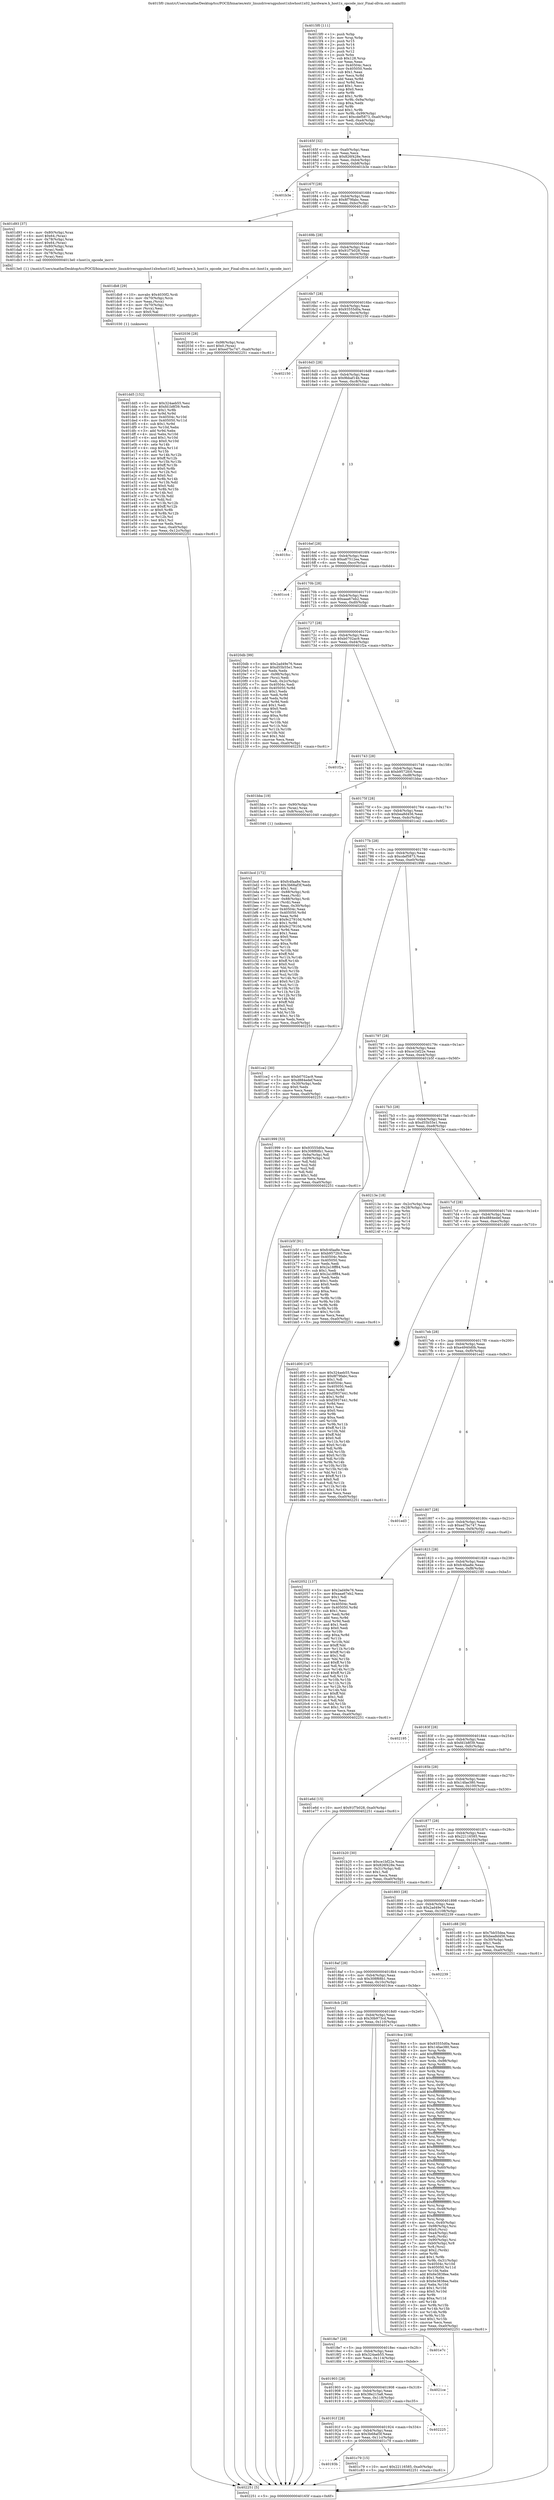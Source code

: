 digraph "0x4015f0" {
  label = "0x4015f0 (/mnt/c/Users/mathe/Desktop/tcc/POCII/binaries/extr_linuxdriversgpuhost1xhwhost1x02_hardware.h_host1x_opcode_incr_Final-ollvm.out::main(0))"
  labelloc = "t"
  node[shape=record]

  Entry [label="",width=0.3,height=0.3,shape=circle,fillcolor=black,style=filled]
  "0x40165f" [label="{
     0x40165f [32]\l
     | [instrs]\l
     &nbsp;&nbsp;0x40165f \<+6\>: mov -0xa0(%rbp),%eax\l
     &nbsp;&nbsp;0x401665 \<+2\>: mov %eax,%ecx\l
     &nbsp;&nbsp;0x401667 \<+6\>: sub $0x826f428e,%ecx\l
     &nbsp;&nbsp;0x40166d \<+6\>: mov %eax,-0xb4(%rbp)\l
     &nbsp;&nbsp;0x401673 \<+6\>: mov %ecx,-0xb8(%rbp)\l
     &nbsp;&nbsp;0x401679 \<+6\>: je 0000000000401b3e \<main+0x54e\>\l
  }"]
  "0x401b3e" [label="{
     0x401b3e\l
  }", style=dashed]
  "0x40167f" [label="{
     0x40167f [28]\l
     | [instrs]\l
     &nbsp;&nbsp;0x40167f \<+5\>: jmp 0000000000401684 \<main+0x94\>\l
     &nbsp;&nbsp;0x401684 \<+6\>: mov -0xb4(%rbp),%eax\l
     &nbsp;&nbsp;0x40168a \<+5\>: sub $0x8f79fabc,%eax\l
     &nbsp;&nbsp;0x40168f \<+6\>: mov %eax,-0xbc(%rbp)\l
     &nbsp;&nbsp;0x401695 \<+6\>: je 0000000000401d93 \<main+0x7a3\>\l
  }"]
  Exit [label="",width=0.3,height=0.3,shape=circle,fillcolor=black,style=filled,peripheries=2]
  "0x401d93" [label="{
     0x401d93 [37]\l
     | [instrs]\l
     &nbsp;&nbsp;0x401d93 \<+4\>: mov -0x80(%rbp),%rax\l
     &nbsp;&nbsp;0x401d97 \<+6\>: movl $0x64,(%rax)\l
     &nbsp;&nbsp;0x401d9d \<+4\>: mov -0x78(%rbp),%rax\l
     &nbsp;&nbsp;0x401da1 \<+6\>: movl $0x64,(%rax)\l
     &nbsp;&nbsp;0x401da7 \<+4\>: mov -0x80(%rbp),%rax\l
     &nbsp;&nbsp;0x401dab \<+2\>: mov (%rax),%edi\l
     &nbsp;&nbsp;0x401dad \<+4\>: mov -0x78(%rbp),%rax\l
     &nbsp;&nbsp;0x401db1 \<+2\>: mov (%rax),%esi\l
     &nbsp;&nbsp;0x401db3 \<+5\>: call 00000000004013e0 \<host1x_opcode_incr\>\l
     | [calls]\l
     &nbsp;&nbsp;0x4013e0 \{1\} (/mnt/c/Users/mathe/Desktop/tcc/POCII/binaries/extr_linuxdriversgpuhost1xhwhost1x02_hardware.h_host1x_opcode_incr_Final-ollvm.out::host1x_opcode_incr)\l
  }"]
  "0x40169b" [label="{
     0x40169b [28]\l
     | [instrs]\l
     &nbsp;&nbsp;0x40169b \<+5\>: jmp 00000000004016a0 \<main+0xb0\>\l
     &nbsp;&nbsp;0x4016a0 \<+6\>: mov -0xb4(%rbp),%eax\l
     &nbsp;&nbsp;0x4016a6 \<+5\>: sub $0x91f7b028,%eax\l
     &nbsp;&nbsp;0x4016ab \<+6\>: mov %eax,-0xc0(%rbp)\l
     &nbsp;&nbsp;0x4016b1 \<+6\>: je 0000000000402036 \<main+0xa46\>\l
  }"]
  "0x401dd5" [label="{
     0x401dd5 [152]\l
     | [instrs]\l
     &nbsp;&nbsp;0x401dd5 \<+5\>: mov $0x324aeb55,%esi\l
     &nbsp;&nbsp;0x401dda \<+5\>: mov $0xfd1b8f39,%edx\l
     &nbsp;&nbsp;0x401ddf \<+3\>: mov $0x1,%r8b\l
     &nbsp;&nbsp;0x401de2 \<+3\>: xor %r9d,%r9d\l
     &nbsp;&nbsp;0x401de5 \<+8\>: mov 0x40504c,%r10d\l
     &nbsp;&nbsp;0x401ded \<+8\>: mov 0x405050,%r11d\l
     &nbsp;&nbsp;0x401df5 \<+4\>: sub $0x1,%r9d\l
     &nbsp;&nbsp;0x401df9 \<+3\>: mov %r10d,%ebx\l
     &nbsp;&nbsp;0x401dfc \<+3\>: add %r9d,%ebx\l
     &nbsp;&nbsp;0x401dff \<+4\>: imul %ebx,%r10d\l
     &nbsp;&nbsp;0x401e03 \<+4\>: and $0x1,%r10d\l
     &nbsp;&nbsp;0x401e07 \<+4\>: cmp $0x0,%r10d\l
     &nbsp;&nbsp;0x401e0b \<+4\>: sete %r14b\l
     &nbsp;&nbsp;0x401e0f \<+4\>: cmp $0xa,%r11d\l
     &nbsp;&nbsp;0x401e13 \<+4\>: setl %r15b\l
     &nbsp;&nbsp;0x401e17 \<+3\>: mov %r14b,%r12b\l
     &nbsp;&nbsp;0x401e1a \<+4\>: xor $0xff,%r12b\l
     &nbsp;&nbsp;0x401e1e \<+3\>: mov %r15b,%r13b\l
     &nbsp;&nbsp;0x401e21 \<+4\>: xor $0xff,%r13b\l
     &nbsp;&nbsp;0x401e25 \<+4\>: xor $0x0,%r8b\l
     &nbsp;&nbsp;0x401e29 \<+3\>: mov %r12b,%cl\l
     &nbsp;&nbsp;0x401e2c \<+3\>: and $0x0,%cl\l
     &nbsp;&nbsp;0x401e2f \<+3\>: and %r8b,%r14b\l
     &nbsp;&nbsp;0x401e32 \<+3\>: mov %r13b,%dil\l
     &nbsp;&nbsp;0x401e35 \<+4\>: and $0x0,%dil\l
     &nbsp;&nbsp;0x401e39 \<+3\>: and %r8b,%r15b\l
     &nbsp;&nbsp;0x401e3c \<+3\>: or %r14b,%cl\l
     &nbsp;&nbsp;0x401e3f \<+3\>: or %r15b,%dil\l
     &nbsp;&nbsp;0x401e42 \<+3\>: xor %dil,%cl\l
     &nbsp;&nbsp;0x401e45 \<+3\>: or %r13b,%r12b\l
     &nbsp;&nbsp;0x401e48 \<+4\>: xor $0xff,%r12b\l
     &nbsp;&nbsp;0x401e4c \<+4\>: or $0x0,%r8b\l
     &nbsp;&nbsp;0x401e50 \<+3\>: and %r8b,%r12b\l
     &nbsp;&nbsp;0x401e53 \<+3\>: or %r12b,%cl\l
     &nbsp;&nbsp;0x401e56 \<+3\>: test $0x1,%cl\l
     &nbsp;&nbsp;0x401e59 \<+3\>: cmovne %edx,%esi\l
     &nbsp;&nbsp;0x401e5c \<+6\>: mov %esi,-0xa0(%rbp)\l
     &nbsp;&nbsp;0x401e62 \<+6\>: mov %eax,-0x12c(%rbp)\l
     &nbsp;&nbsp;0x401e68 \<+5\>: jmp 0000000000402251 \<main+0xc61\>\l
  }"]
  "0x402036" [label="{
     0x402036 [28]\l
     | [instrs]\l
     &nbsp;&nbsp;0x402036 \<+7\>: mov -0x98(%rbp),%rax\l
     &nbsp;&nbsp;0x40203d \<+6\>: movl $0x0,(%rax)\l
     &nbsp;&nbsp;0x402043 \<+10\>: movl $0xed7bc747,-0xa0(%rbp)\l
     &nbsp;&nbsp;0x40204d \<+5\>: jmp 0000000000402251 \<main+0xc61\>\l
  }"]
  "0x4016b7" [label="{
     0x4016b7 [28]\l
     | [instrs]\l
     &nbsp;&nbsp;0x4016b7 \<+5\>: jmp 00000000004016bc \<main+0xcc\>\l
     &nbsp;&nbsp;0x4016bc \<+6\>: mov -0xb4(%rbp),%eax\l
     &nbsp;&nbsp;0x4016c2 \<+5\>: sub $0x93555d0a,%eax\l
     &nbsp;&nbsp;0x4016c7 \<+6\>: mov %eax,-0xc4(%rbp)\l
     &nbsp;&nbsp;0x4016cd \<+6\>: je 0000000000402150 \<main+0xb60\>\l
  }"]
  "0x401db8" [label="{
     0x401db8 [29]\l
     | [instrs]\l
     &nbsp;&nbsp;0x401db8 \<+10\>: movabs $0x4030f2,%rdi\l
     &nbsp;&nbsp;0x401dc2 \<+4\>: mov -0x70(%rbp),%rcx\l
     &nbsp;&nbsp;0x401dc6 \<+2\>: mov %eax,(%rcx)\l
     &nbsp;&nbsp;0x401dc8 \<+4\>: mov -0x70(%rbp),%rcx\l
     &nbsp;&nbsp;0x401dcc \<+2\>: mov (%rcx),%esi\l
     &nbsp;&nbsp;0x401dce \<+2\>: mov $0x0,%al\l
     &nbsp;&nbsp;0x401dd0 \<+5\>: call 0000000000401030 \<printf@plt\>\l
     | [calls]\l
     &nbsp;&nbsp;0x401030 \{1\} (unknown)\l
  }"]
  "0x402150" [label="{
     0x402150\l
  }", style=dashed]
  "0x4016d3" [label="{
     0x4016d3 [28]\l
     | [instrs]\l
     &nbsp;&nbsp;0x4016d3 \<+5\>: jmp 00000000004016d8 \<main+0xe8\>\l
     &nbsp;&nbsp;0x4016d8 \<+6\>: mov -0xb4(%rbp),%eax\l
     &nbsp;&nbsp;0x4016de \<+5\>: sub $0x9bbaf14b,%eax\l
     &nbsp;&nbsp;0x4016e3 \<+6\>: mov %eax,-0xc8(%rbp)\l
     &nbsp;&nbsp;0x4016e9 \<+6\>: je 0000000000401fcc \<main+0x9dc\>\l
  }"]
  "0x40193b" [label="{
     0x40193b\l
  }", style=dashed]
  "0x401fcc" [label="{
     0x401fcc\l
  }", style=dashed]
  "0x4016ef" [label="{
     0x4016ef [28]\l
     | [instrs]\l
     &nbsp;&nbsp;0x4016ef \<+5\>: jmp 00000000004016f4 \<main+0x104\>\l
     &nbsp;&nbsp;0x4016f4 \<+6\>: mov -0xb4(%rbp),%eax\l
     &nbsp;&nbsp;0x4016fa \<+5\>: sub $0xa87512ea,%eax\l
     &nbsp;&nbsp;0x4016ff \<+6\>: mov %eax,-0xcc(%rbp)\l
     &nbsp;&nbsp;0x401705 \<+6\>: je 0000000000401cc4 \<main+0x6d4\>\l
  }"]
  "0x401c79" [label="{
     0x401c79 [15]\l
     | [instrs]\l
     &nbsp;&nbsp;0x401c79 \<+10\>: movl $0x22116585,-0xa0(%rbp)\l
     &nbsp;&nbsp;0x401c83 \<+5\>: jmp 0000000000402251 \<main+0xc61\>\l
  }"]
  "0x401cc4" [label="{
     0x401cc4\l
  }", style=dashed]
  "0x40170b" [label="{
     0x40170b [28]\l
     | [instrs]\l
     &nbsp;&nbsp;0x40170b \<+5\>: jmp 0000000000401710 \<main+0x120\>\l
     &nbsp;&nbsp;0x401710 \<+6\>: mov -0xb4(%rbp),%eax\l
     &nbsp;&nbsp;0x401716 \<+5\>: sub $0xaaa67eb2,%eax\l
     &nbsp;&nbsp;0x40171b \<+6\>: mov %eax,-0xd0(%rbp)\l
     &nbsp;&nbsp;0x401721 \<+6\>: je 00000000004020db \<main+0xaeb\>\l
  }"]
  "0x40191f" [label="{
     0x40191f [28]\l
     | [instrs]\l
     &nbsp;&nbsp;0x40191f \<+5\>: jmp 0000000000401924 \<main+0x334\>\l
     &nbsp;&nbsp;0x401924 \<+6\>: mov -0xb4(%rbp),%eax\l
     &nbsp;&nbsp;0x40192a \<+5\>: sub $0x3b68af3f,%eax\l
     &nbsp;&nbsp;0x40192f \<+6\>: mov %eax,-0x11c(%rbp)\l
     &nbsp;&nbsp;0x401935 \<+6\>: je 0000000000401c79 \<main+0x689\>\l
  }"]
  "0x4020db" [label="{
     0x4020db [99]\l
     | [instrs]\l
     &nbsp;&nbsp;0x4020db \<+5\>: mov $0x2ad49e76,%eax\l
     &nbsp;&nbsp;0x4020e0 \<+5\>: mov $0xd55b55e1,%ecx\l
     &nbsp;&nbsp;0x4020e5 \<+2\>: xor %edx,%edx\l
     &nbsp;&nbsp;0x4020e7 \<+7\>: mov -0x98(%rbp),%rsi\l
     &nbsp;&nbsp;0x4020ee \<+2\>: mov (%rsi),%edi\l
     &nbsp;&nbsp;0x4020f0 \<+3\>: mov %edi,-0x2c(%rbp)\l
     &nbsp;&nbsp;0x4020f3 \<+7\>: mov 0x40504c,%edi\l
     &nbsp;&nbsp;0x4020fa \<+8\>: mov 0x405050,%r8d\l
     &nbsp;&nbsp;0x402102 \<+3\>: sub $0x1,%edx\l
     &nbsp;&nbsp;0x402105 \<+3\>: mov %edi,%r9d\l
     &nbsp;&nbsp;0x402108 \<+3\>: add %edx,%r9d\l
     &nbsp;&nbsp;0x40210b \<+4\>: imul %r9d,%edi\l
     &nbsp;&nbsp;0x40210f \<+3\>: and $0x1,%edi\l
     &nbsp;&nbsp;0x402112 \<+3\>: cmp $0x0,%edi\l
     &nbsp;&nbsp;0x402115 \<+4\>: sete %r10b\l
     &nbsp;&nbsp;0x402119 \<+4\>: cmp $0xa,%r8d\l
     &nbsp;&nbsp;0x40211d \<+4\>: setl %r11b\l
     &nbsp;&nbsp;0x402121 \<+3\>: mov %r10b,%bl\l
     &nbsp;&nbsp;0x402124 \<+3\>: and %r11b,%bl\l
     &nbsp;&nbsp;0x402127 \<+3\>: xor %r11b,%r10b\l
     &nbsp;&nbsp;0x40212a \<+3\>: or %r10b,%bl\l
     &nbsp;&nbsp;0x40212d \<+3\>: test $0x1,%bl\l
     &nbsp;&nbsp;0x402130 \<+3\>: cmovne %ecx,%eax\l
     &nbsp;&nbsp;0x402133 \<+6\>: mov %eax,-0xa0(%rbp)\l
     &nbsp;&nbsp;0x402139 \<+5\>: jmp 0000000000402251 \<main+0xc61\>\l
  }"]
  "0x401727" [label="{
     0x401727 [28]\l
     | [instrs]\l
     &nbsp;&nbsp;0x401727 \<+5\>: jmp 000000000040172c \<main+0x13c\>\l
     &nbsp;&nbsp;0x40172c \<+6\>: mov -0xb4(%rbp),%eax\l
     &nbsp;&nbsp;0x401732 \<+5\>: sub $0xb0702ac9,%eax\l
     &nbsp;&nbsp;0x401737 \<+6\>: mov %eax,-0xd4(%rbp)\l
     &nbsp;&nbsp;0x40173d \<+6\>: je 0000000000401f2a \<main+0x93a\>\l
  }"]
  "0x402225" [label="{
     0x402225\l
  }", style=dashed]
  "0x401f2a" [label="{
     0x401f2a\l
  }", style=dashed]
  "0x401743" [label="{
     0x401743 [28]\l
     | [instrs]\l
     &nbsp;&nbsp;0x401743 \<+5\>: jmp 0000000000401748 \<main+0x158\>\l
     &nbsp;&nbsp;0x401748 \<+6\>: mov -0xb4(%rbp),%eax\l
     &nbsp;&nbsp;0x40174e \<+5\>: sub $0xb9572fc0,%eax\l
     &nbsp;&nbsp;0x401753 \<+6\>: mov %eax,-0xd8(%rbp)\l
     &nbsp;&nbsp;0x401759 \<+6\>: je 0000000000401bba \<main+0x5ca\>\l
  }"]
  "0x401903" [label="{
     0x401903 [28]\l
     | [instrs]\l
     &nbsp;&nbsp;0x401903 \<+5\>: jmp 0000000000401908 \<main+0x318\>\l
     &nbsp;&nbsp;0x401908 \<+6\>: mov -0xb4(%rbp),%eax\l
     &nbsp;&nbsp;0x40190e \<+5\>: sub $0x38e215a8,%eax\l
     &nbsp;&nbsp;0x401913 \<+6\>: mov %eax,-0x118(%rbp)\l
     &nbsp;&nbsp;0x401919 \<+6\>: je 0000000000402225 \<main+0xc35\>\l
  }"]
  "0x401bba" [label="{
     0x401bba [19]\l
     | [instrs]\l
     &nbsp;&nbsp;0x401bba \<+7\>: mov -0x90(%rbp),%rax\l
     &nbsp;&nbsp;0x401bc1 \<+3\>: mov (%rax),%rax\l
     &nbsp;&nbsp;0x401bc4 \<+4\>: mov 0x8(%rax),%rdi\l
     &nbsp;&nbsp;0x401bc8 \<+5\>: call 0000000000401040 \<atoi@plt\>\l
     | [calls]\l
     &nbsp;&nbsp;0x401040 \{1\} (unknown)\l
  }"]
  "0x40175f" [label="{
     0x40175f [28]\l
     | [instrs]\l
     &nbsp;&nbsp;0x40175f \<+5\>: jmp 0000000000401764 \<main+0x174\>\l
     &nbsp;&nbsp;0x401764 \<+6\>: mov -0xb4(%rbp),%eax\l
     &nbsp;&nbsp;0x40176a \<+5\>: sub $0xbea8d456,%eax\l
     &nbsp;&nbsp;0x40176f \<+6\>: mov %eax,-0xdc(%rbp)\l
     &nbsp;&nbsp;0x401775 \<+6\>: je 0000000000401ce2 \<main+0x6f2\>\l
  }"]
  "0x4021ce" [label="{
     0x4021ce\l
  }", style=dashed]
  "0x401ce2" [label="{
     0x401ce2 [30]\l
     | [instrs]\l
     &nbsp;&nbsp;0x401ce2 \<+5\>: mov $0xb0702ac9,%eax\l
     &nbsp;&nbsp;0x401ce7 \<+5\>: mov $0xd884edef,%ecx\l
     &nbsp;&nbsp;0x401cec \<+3\>: mov -0x30(%rbp),%edx\l
     &nbsp;&nbsp;0x401cef \<+3\>: cmp $0x0,%edx\l
     &nbsp;&nbsp;0x401cf2 \<+3\>: cmove %ecx,%eax\l
     &nbsp;&nbsp;0x401cf5 \<+6\>: mov %eax,-0xa0(%rbp)\l
     &nbsp;&nbsp;0x401cfb \<+5\>: jmp 0000000000402251 \<main+0xc61\>\l
  }"]
  "0x40177b" [label="{
     0x40177b [28]\l
     | [instrs]\l
     &nbsp;&nbsp;0x40177b \<+5\>: jmp 0000000000401780 \<main+0x190\>\l
     &nbsp;&nbsp;0x401780 \<+6\>: mov -0xb4(%rbp),%eax\l
     &nbsp;&nbsp;0x401786 \<+5\>: sub $0xcdef5873,%eax\l
     &nbsp;&nbsp;0x40178b \<+6\>: mov %eax,-0xe0(%rbp)\l
     &nbsp;&nbsp;0x401791 \<+6\>: je 0000000000401999 \<main+0x3a9\>\l
  }"]
  "0x4018e7" [label="{
     0x4018e7 [28]\l
     | [instrs]\l
     &nbsp;&nbsp;0x4018e7 \<+5\>: jmp 00000000004018ec \<main+0x2fc\>\l
     &nbsp;&nbsp;0x4018ec \<+6\>: mov -0xb4(%rbp),%eax\l
     &nbsp;&nbsp;0x4018f2 \<+5\>: sub $0x324aeb55,%eax\l
     &nbsp;&nbsp;0x4018f7 \<+6\>: mov %eax,-0x114(%rbp)\l
     &nbsp;&nbsp;0x4018fd \<+6\>: je 00000000004021ce \<main+0xbde\>\l
  }"]
  "0x401999" [label="{
     0x401999 [53]\l
     | [instrs]\l
     &nbsp;&nbsp;0x401999 \<+5\>: mov $0x93555d0a,%eax\l
     &nbsp;&nbsp;0x40199e \<+5\>: mov $0x308f68b1,%ecx\l
     &nbsp;&nbsp;0x4019a3 \<+6\>: mov -0x9a(%rbp),%dl\l
     &nbsp;&nbsp;0x4019a9 \<+7\>: mov -0x99(%rbp),%sil\l
     &nbsp;&nbsp;0x4019b0 \<+3\>: mov %dl,%dil\l
     &nbsp;&nbsp;0x4019b3 \<+3\>: and %sil,%dil\l
     &nbsp;&nbsp;0x4019b6 \<+3\>: xor %sil,%dl\l
     &nbsp;&nbsp;0x4019b9 \<+3\>: or %dl,%dil\l
     &nbsp;&nbsp;0x4019bc \<+4\>: test $0x1,%dil\l
     &nbsp;&nbsp;0x4019c0 \<+3\>: cmovne %ecx,%eax\l
     &nbsp;&nbsp;0x4019c3 \<+6\>: mov %eax,-0xa0(%rbp)\l
     &nbsp;&nbsp;0x4019c9 \<+5\>: jmp 0000000000402251 \<main+0xc61\>\l
  }"]
  "0x401797" [label="{
     0x401797 [28]\l
     | [instrs]\l
     &nbsp;&nbsp;0x401797 \<+5\>: jmp 000000000040179c \<main+0x1ac\>\l
     &nbsp;&nbsp;0x40179c \<+6\>: mov -0xb4(%rbp),%eax\l
     &nbsp;&nbsp;0x4017a2 \<+5\>: sub $0xce1bf22e,%eax\l
     &nbsp;&nbsp;0x4017a7 \<+6\>: mov %eax,-0xe4(%rbp)\l
     &nbsp;&nbsp;0x4017ad \<+6\>: je 0000000000401b5f \<main+0x56f\>\l
  }"]
  "0x402251" [label="{
     0x402251 [5]\l
     | [instrs]\l
     &nbsp;&nbsp;0x402251 \<+5\>: jmp 000000000040165f \<main+0x6f\>\l
  }"]
  "0x4015f0" [label="{
     0x4015f0 [111]\l
     | [instrs]\l
     &nbsp;&nbsp;0x4015f0 \<+1\>: push %rbp\l
     &nbsp;&nbsp;0x4015f1 \<+3\>: mov %rsp,%rbp\l
     &nbsp;&nbsp;0x4015f4 \<+2\>: push %r15\l
     &nbsp;&nbsp;0x4015f6 \<+2\>: push %r14\l
     &nbsp;&nbsp;0x4015f8 \<+2\>: push %r13\l
     &nbsp;&nbsp;0x4015fa \<+2\>: push %r12\l
     &nbsp;&nbsp;0x4015fc \<+1\>: push %rbx\l
     &nbsp;&nbsp;0x4015fd \<+7\>: sub $0x128,%rsp\l
     &nbsp;&nbsp;0x401604 \<+2\>: xor %eax,%eax\l
     &nbsp;&nbsp;0x401606 \<+7\>: mov 0x40504c,%ecx\l
     &nbsp;&nbsp;0x40160d \<+7\>: mov 0x405050,%edx\l
     &nbsp;&nbsp;0x401614 \<+3\>: sub $0x1,%eax\l
     &nbsp;&nbsp;0x401617 \<+3\>: mov %ecx,%r8d\l
     &nbsp;&nbsp;0x40161a \<+3\>: add %eax,%r8d\l
     &nbsp;&nbsp;0x40161d \<+4\>: imul %r8d,%ecx\l
     &nbsp;&nbsp;0x401621 \<+3\>: and $0x1,%ecx\l
     &nbsp;&nbsp;0x401624 \<+3\>: cmp $0x0,%ecx\l
     &nbsp;&nbsp;0x401627 \<+4\>: sete %r9b\l
     &nbsp;&nbsp;0x40162b \<+4\>: and $0x1,%r9b\l
     &nbsp;&nbsp;0x40162f \<+7\>: mov %r9b,-0x9a(%rbp)\l
     &nbsp;&nbsp;0x401636 \<+3\>: cmp $0xa,%edx\l
     &nbsp;&nbsp;0x401639 \<+4\>: setl %r9b\l
     &nbsp;&nbsp;0x40163d \<+4\>: and $0x1,%r9b\l
     &nbsp;&nbsp;0x401641 \<+7\>: mov %r9b,-0x99(%rbp)\l
     &nbsp;&nbsp;0x401648 \<+10\>: movl $0xcdef5873,-0xa0(%rbp)\l
     &nbsp;&nbsp;0x401652 \<+6\>: mov %edi,-0xa4(%rbp)\l
     &nbsp;&nbsp;0x401658 \<+7\>: mov %rsi,-0xb0(%rbp)\l
  }"]
  "0x401e7c" [label="{
     0x401e7c\l
  }", style=dashed]
  "0x401b5f" [label="{
     0x401b5f [91]\l
     | [instrs]\l
     &nbsp;&nbsp;0x401b5f \<+5\>: mov $0xfc4faa8e,%eax\l
     &nbsp;&nbsp;0x401b64 \<+5\>: mov $0xb9572fc0,%ecx\l
     &nbsp;&nbsp;0x401b69 \<+7\>: mov 0x40504c,%edx\l
     &nbsp;&nbsp;0x401b70 \<+7\>: mov 0x405050,%esi\l
     &nbsp;&nbsp;0x401b77 \<+2\>: mov %edx,%edi\l
     &nbsp;&nbsp;0x401b79 \<+6\>: sub $0x2a18ff84,%edi\l
     &nbsp;&nbsp;0x401b7f \<+3\>: sub $0x1,%edi\l
     &nbsp;&nbsp;0x401b82 \<+6\>: add $0x2a18ff84,%edi\l
     &nbsp;&nbsp;0x401b88 \<+3\>: imul %edi,%edx\l
     &nbsp;&nbsp;0x401b8b \<+3\>: and $0x1,%edx\l
     &nbsp;&nbsp;0x401b8e \<+3\>: cmp $0x0,%edx\l
     &nbsp;&nbsp;0x401b91 \<+4\>: sete %r8b\l
     &nbsp;&nbsp;0x401b95 \<+3\>: cmp $0xa,%esi\l
     &nbsp;&nbsp;0x401b98 \<+4\>: setl %r9b\l
     &nbsp;&nbsp;0x401b9c \<+3\>: mov %r8b,%r10b\l
     &nbsp;&nbsp;0x401b9f \<+3\>: and %r9b,%r10b\l
     &nbsp;&nbsp;0x401ba2 \<+3\>: xor %r9b,%r8b\l
     &nbsp;&nbsp;0x401ba5 \<+3\>: or %r8b,%r10b\l
     &nbsp;&nbsp;0x401ba8 \<+4\>: test $0x1,%r10b\l
     &nbsp;&nbsp;0x401bac \<+3\>: cmovne %ecx,%eax\l
     &nbsp;&nbsp;0x401baf \<+6\>: mov %eax,-0xa0(%rbp)\l
     &nbsp;&nbsp;0x401bb5 \<+5\>: jmp 0000000000402251 \<main+0xc61\>\l
  }"]
  "0x4017b3" [label="{
     0x4017b3 [28]\l
     | [instrs]\l
     &nbsp;&nbsp;0x4017b3 \<+5\>: jmp 00000000004017b8 \<main+0x1c8\>\l
     &nbsp;&nbsp;0x4017b8 \<+6\>: mov -0xb4(%rbp),%eax\l
     &nbsp;&nbsp;0x4017be \<+5\>: sub $0xd55b55e1,%eax\l
     &nbsp;&nbsp;0x4017c3 \<+6\>: mov %eax,-0xe8(%rbp)\l
     &nbsp;&nbsp;0x4017c9 \<+6\>: je 000000000040213e \<main+0xb4e\>\l
  }"]
  "0x401bcd" [label="{
     0x401bcd [172]\l
     | [instrs]\l
     &nbsp;&nbsp;0x401bcd \<+5\>: mov $0xfc4faa8e,%ecx\l
     &nbsp;&nbsp;0x401bd2 \<+5\>: mov $0x3b68af3f,%edx\l
     &nbsp;&nbsp;0x401bd7 \<+3\>: mov $0x1,%sil\l
     &nbsp;&nbsp;0x401bda \<+7\>: mov -0x88(%rbp),%rdi\l
     &nbsp;&nbsp;0x401be1 \<+2\>: mov %eax,(%rdi)\l
     &nbsp;&nbsp;0x401be3 \<+7\>: mov -0x88(%rbp),%rdi\l
     &nbsp;&nbsp;0x401bea \<+2\>: mov (%rdi),%eax\l
     &nbsp;&nbsp;0x401bec \<+3\>: mov %eax,-0x30(%rbp)\l
     &nbsp;&nbsp;0x401bef \<+7\>: mov 0x40504c,%eax\l
     &nbsp;&nbsp;0x401bf6 \<+8\>: mov 0x405050,%r8d\l
     &nbsp;&nbsp;0x401bfe \<+3\>: mov %eax,%r9d\l
     &nbsp;&nbsp;0x401c01 \<+7\>: sub $0x9c27910d,%r9d\l
     &nbsp;&nbsp;0x401c08 \<+4\>: sub $0x1,%r9d\l
     &nbsp;&nbsp;0x401c0c \<+7\>: add $0x9c27910d,%r9d\l
     &nbsp;&nbsp;0x401c13 \<+4\>: imul %r9d,%eax\l
     &nbsp;&nbsp;0x401c17 \<+3\>: and $0x1,%eax\l
     &nbsp;&nbsp;0x401c1a \<+3\>: cmp $0x0,%eax\l
     &nbsp;&nbsp;0x401c1d \<+4\>: sete %r10b\l
     &nbsp;&nbsp;0x401c21 \<+4\>: cmp $0xa,%r8d\l
     &nbsp;&nbsp;0x401c25 \<+4\>: setl %r11b\l
     &nbsp;&nbsp;0x401c29 \<+3\>: mov %r10b,%bl\l
     &nbsp;&nbsp;0x401c2c \<+3\>: xor $0xff,%bl\l
     &nbsp;&nbsp;0x401c2f \<+3\>: mov %r11b,%r14b\l
     &nbsp;&nbsp;0x401c32 \<+4\>: xor $0xff,%r14b\l
     &nbsp;&nbsp;0x401c36 \<+4\>: xor $0x0,%sil\l
     &nbsp;&nbsp;0x401c3a \<+3\>: mov %bl,%r15b\l
     &nbsp;&nbsp;0x401c3d \<+4\>: and $0x0,%r15b\l
     &nbsp;&nbsp;0x401c41 \<+3\>: and %sil,%r10b\l
     &nbsp;&nbsp;0x401c44 \<+3\>: mov %r14b,%r12b\l
     &nbsp;&nbsp;0x401c47 \<+4\>: and $0x0,%r12b\l
     &nbsp;&nbsp;0x401c4b \<+3\>: and %sil,%r11b\l
     &nbsp;&nbsp;0x401c4e \<+3\>: or %r10b,%r15b\l
     &nbsp;&nbsp;0x401c51 \<+3\>: or %r11b,%r12b\l
     &nbsp;&nbsp;0x401c54 \<+3\>: xor %r12b,%r15b\l
     &nbsp;&nbsp;0x401c57 \<+3\>: or %r14b,%bl\l
     &nbsp;&nbsp;0x401c5a \<+3\>: xor $0xff,%bl\l
     &nbsp;&nbsp;0x401c5d \<+4\>: or $0x0,%sil\l
     &nbsp;&nbsp;0x401c61 \<+3\>: and %sil,%bl\l
     &nbsp;&nbsp;0x401c64 \<+3\>: or %bl,%r15b\l
     &nbsp;&nbsp;0x401c67 \<+4\>: test $0x1,%r15b\l
     &nbsp;&nbsp;0x401c6b \<+3\>: cmovne %edx,%ecx\l
     &nbsp;&nbsp;0x401c6e \<+6\>: mov %ecx,-0xa0(%rbp)\l
     &nbsp;&nbsp;0x401c74 \<+5\>: jmp 0000000000402251 \<main+0xc61\>\l
  }"]
  "0x40213e" [label="{
     0x40213e [18]\l
     | [instrs]\l
     &nbsp;&nbsp;0x40213e \<+3\>: mov -0x2c(%rbp),%eax\l
     &nbsp;&nbsp;0x402141 \<+4\>: lea -0x28(%rbp),%rsp\l
     &nbsp;&nbsp;0x402145 \<+1\>: pop %rbx\l
     &nbsp;&nbsp;0x402146 \<+2\>: pop %r12\l
     &nbsp;&nbsp;0x402148 \<+2\>: pop %r13\l
     &nbsp;&nbsp;0x40214a \<+2\>: pop %r14\l
     &nbsp;&nbsp;0x40214c \<+2\>: pop %r15\l
     &nbsp;&nbsp;0x40214e \<+1\>: pop %rbp\l
     &nbsp;&nbsp;0x40214f \<+1\>: ret\l
  }"]
  "0x4017cf" [label="{
     0x4017cf [28]\l
     | [instrs]\l
     &nbsp;&nbsp;0x4017cf \<+5\>: jmp 00000000004017d4 \<main+0x1e4\>\l
     &nbsp;&nbsp;0x4017d4 \<+6\>: mov -0xb4(%rbp),%eax\l
     &nbsp;&nbsp;0x4017da \<+5\>: sub $0xd884edef,%eax\l
     &nbsp;&nbsp;0x4017df \<+6\>: mov %eax,-0xec(%rbp)\l
     &nbsp;&nbsp;0x4017e5 \<+6\>: je 0000000000401d00 \<main+0x710\>\l
  }"]
  "0x4018cb" [label="{
     0x4018cb [28]\l
     | [instrs]\l
     &nbsp;&nbsp;0x4018cb \<+5\>: jmp 00000000004018d0 \<main+0x2e0\>\l
     &nbsp;&nbsp;0x4018d0 \<+6\>: mov -0xb4(%rbp),%eax\l
     &nbsp;&nbsp;0x4018d6 \<+5\>: sub $0x30b973cd,%eax\l
     &nbsp;&nbsp;0x4018db \<+6\>: mov %eax,-0x110(%rbp)\l
     &nbsp;&nbsp;0x4018e1 \<+6\>: je 0000000000401e7c \<main+0x88c\>\l
  }"]
  "0x401d00" [label="{
     0x401d00 [147]\l
     | [instrs]\l
     &nbsp;&nbsp;0x401d00 \<+5\>: mov $0x324aeb55,%eax\l
     &nbsp;&nbsp;0x401d05 \<+5\>: mov $0x8f79fabc,%ecx\l
     &nbsp;&nbsp;0x401d0a \<+2\>: mov $0x1,%dl\l
     &nbsp;&nbsp;0x401d0c \<+7\>: mov 0x40504c,%esi\l
     &nbsp;&nbsp;0x401d13 \<+7\>: mov 0x405050,%edi\l
     &nbsp;&nbsp;0x401d1a \<+3\>: mov %esi,%r8d\l
     &nbsp;&nbsp;0x401d1d \<+7\>: add $0xf3937441,%r8d\l
     &nbsp;&nbsp;0x401d24 \<+4\>: sub $0x1,%r8d\l
     &nbsp;&nbsp;0x401d28 \<+7\>: sub $0xf3937441,%r8d\l
     &nbsp;&nbsp;0x401d2f \<+4\>: imul %r8d,%esi\l
     &nbsp;&nbsp;0x401d33 \<+3\>: and $0x1,%esi\l
     &nbsp;&nbsp;0x401d36 \<+3\>: cmp $0x0,%esi\l
     &nbsp;&nbsp;0x401d39 \<+4\>: sete %r9b\l
     &nbsp;&nbsp;0x401d3d \<+3\>: cmp $0xa,%edi\l
     &nbsp;&nbsp;0x401d40 \<+4\>: setl %r10b\l
     &nbsp;&nbsp;0x401d44 \<+3\>: mov %r9b,%r11b\l
     &nbsp;&nbsp;0x401d47 \<+4\>: xor $0xff,%r11b\l
     &nbsp;&nbsp;0x401d4b \<+3\>: mov %r10b,%bl\l
     &nbsp;&nbsp;0x401d4e \<+3\>: xor $0xff,%bl\l
     &nbsp;&nbsp;0x401d51 \<+3\>: xor $0x0,%dl\l
     &nbsp;&nbsp;0x401d54 \<+3\>: mov %r11b,%r14b\l
     &nbsp;&nbsp;0x401d57 \<+4\>: and $0x0,%r14b\l
     &nbsp;&nbsp;0x401d5b \<+3\>: and %dl,%r9b\l
     &nbsp;&nbsp;0x401d5e \<+3\>: mov %bl,%r15b\l
     &nbsp;&nbsp;0x401d61 \<+4\>: and $0x0,%r15b\l
     &nbsp;&nbsp;0x401d65 \<+3\>: and %dl,%r10b\l
     &nbsp;&nbsp;0x401d68 \<+3\>: or %r9b,%r14b\l
     &nbsp;&nbsp;0x401d6b \<+3\>: or %r10b,%r15b\l
     &nbsp;&nbsp;0x401d6e \<+3\>: xor %r15b,%r14b\l
     &nbsp;&nbsp;0x401d71 \<+3\>: or %bl,%r11b\l
     &nbsp;&nbsp;0x401d74 \<+4\>: xor $0xff,%r11b\l
     &nbsp;&nbsp;0x401d78 \<+3\>: or $0x0,%dl\l
     &nbsp;&nbsp;0x401d7b \<+3\>: and %dl,%r11b\l
     &nbsp;&nbsp;0x401d7e \<+3\>: or %r11b,%r14b\l
     &nbsp;&nbsp;0x401d81 \<+4\>: test $0x1,%r14b\l
     &nbsp;&nbsp;0x401d85 \<+3\>: cmovne %ecx,%eax\l
     &nbsp;&nbsp;0x401d88 \<+6\>: mov %eax,-0xa0(%rbp)\l
     &nbsp;&nbsp;0x401d8e \<+5\>: jmp 0000000000402251 \<main+0xc61\>\l
  }"]
  "0x4017eb" [label="{
     0x4017eb [28]\l
     | [instrs]\l
     &nbsp;&nbsp;0x4017eb \<+5\>: jmp 00000000004017f0 \<main+0x200\>\l
     &nbsp;&nbsp;0x4017f0 \<+6\>: mov -0xb4(%rbp),%eax\l
     &nbsp;&nbsp;0x4017f6 \<+5\>: sub $0xe4940d0b,%eax\l
     &nbsp;&nbsp;0x4017fb \<+6\>: mov %eax,-0xf0(%rbp)\l
     &nbsp;&nbsp;0x401801 \<+6\>: je 0000000000401ed3 \<main+0x8e3\>\l
  }"]
  "0x4019ce" [label="{
     0x4019ce [338]\l
     | [instrs]\l
     &nbsp;&nbsp;0x4019ce \<+5\>: mov $0x93555d0a,%eax\l
     &nbsp;&nbsp;0x4019d3 \<+5\>: mov $0x14fae380,%ecx\l
     &nbsp;&nbsp;0x4019d8 \<+3\>: mov %rsp,%rdx\l
     &nbsp;&nbsp;0x4019db \<+4\>: add $0xfffffffffffffff0,%rdx\l
     &nbsp;&nbsp;0x4019df \<+3\>: mov %rdx,%rsp\l
     &nbsp;&nbsp;0x4019e2 \<+7\>: mov %rdx,-0x98(%rbp)\l
     &nbsp;&nbsp;0x4019e9 \<+3\>: mov %rsp,%rdx\l
     &nbsp;&nbsp;0x4019ec \<+4\>: add $0xfffffffffffffff0,%rdx\l
     &nbsp;&nbsp;0x4019f0 \<+3\>: mov %rdx,%rsp\l
     &nbsp;&nbsp;0x4019f3 \<+3\>: mov %rsp,%rsi\l
     &nbsp;&nbsp;0x4019f6 \<+4\>: add $0xfffffffffffffff0,%rsi\l
     &nbsp;&nbsp;0x4019fa \<+3\>: mov %rsi,%rsp\l
     &nbsp;&nbsp;0x4019fd \<+7\>: mov %rsi,-0x90(%rbp)\l
     &nbsp;&nbsp;0x401a04 \<+3\>: mov %rsp,%rsi\l
     &nbsp;&nbsp;0x401a07 \<+4\>: add $0xfffffffffffffff0,%rsi\l
     &nbsp;&nbsp;0x401a0b \<+3\>: mov %rsi,%rsp\l
     &nbsp;&nbsp;0x401a0e \<+7\>: mov %rsi,-0x88(%rbp)\l
     &nbsp;&nbsp;0x401a15 \<+3\>: mov %rsp,%rsi\l
     &nbsp;&nbsp;0x401a18 \<+4\>: add $0xfffffffffffffff0,%rsi\l
     &nbsp;&nbsp;0x401a1c \<+3\>: mov %rsi,%rsp\l
     &nbsp;&nbsp;0x401a1f \<+4\>: mov %rsi,-0x80(%rbp)\l
     &nbsp;&nbsp;0x401a23 \<+3\>: mov %rsp,%rsi\l
     &nbsp;&nbsp;0x401a26 \<+4\>: add $0xfffffffffffffff0,%rsi\l
     &nbsp;&nbsp;0x401a2a \<+3\>: mov %rsi,%rsp\l
     &nbsp;&nbsp;0x401a2d \<+4\>: mov %rsi,-0x78(%rbp)\l
     &nbsp;&nbsp;0x401a31 \<+3\>: mov %rsp,%rsi\l
     &nbsp;&nbsp;0x401a34 \<+4\>: add $0xfffffffffffffff0,%rsi\l
     &nbsp;&nbsp;0x401a38 \<+3\>: mov %rsi,%rsp\l
     &nbsp;&nbsp;0x401a3b \<+4\>: mov %rsi,-0x70(%rbp)\l
     &nbsp;&nbsp;0x401a3f \<+3\>: mov %rsp,%rsi\l
     &nbsp;&nbsp;0x401a42 \<+4\>: add $0xfffffffffffffff0,%rsi\l
     &nbsp;&nbsp;0x401a46 \<+3\>: mov %rsi,%rsp\l
     &nbsp;&nbsp;0x401a49 \<+4\>: mov %rsi,-0x68(%rbp)\l
     &nbsp;&nbsp;0x401a4d \<+3\>: mov %rsp,%rsi\l
     &nbsp;&nbsp;0x401a50 \<+4\>: add $0xfffffffffffffff0,%rsi\l
     &nbsp;&nbsp;0x401a54 \<+3\>: mov %rsi,%rsp\l
     &nbsp;&nbsp;0x401a57 \<+4\>: mov %rsi,-0x60(%rbp)\l
     &nbsp;&nbsp;0x401a5b \<+3\>: mov %rsp,%rsi\l
     &nbsp;&nbsp;0x401a5e \<+4\>: add $0xfffffffffffffff0,%rsi\l
     &nbsp;&nbsp;0x401a62 \<+3\>: mov %rsi,%rsp\l
     &nbsp;&nbsp;0x401a65 \<+4\>: mov %rsi,-0x58(%rbp)\l
     &nbsp;&nbsp;0x401a69 \<+3\>: mov %rsp,%rsi\l
     &nbsp;&nbsp;0x401a6c \<+4\>: add $0xfffffffffffffff0,%rsi\l
     &nbsp;&nbsp;0x401a70 \<+3\>: mov %rsi,%rsp\l
     &nbsp;&nbsp;0x401a73 \<+4\>: mov %rsi,-0x50(%rbp)\l
     &nbsp;&nbsp;0x401a77 \<+3\>: mov %rsp,%rsi\l
     &nbsp;&nbsp;0x401a7a \<+4\>: add $0xfffffffffffffff0,%rsi\l
     &nbsp;&nbsp;0x401a7e \<+3\>: mov %rsi,%rsp\l
     &nbsp;&nbsp;0x401a81 \<+4\>: mov %rsi,-0x48(%rbp)\l
     &nbsp;&nbsp;0x401a85 \<+3\>: mov %rsp,%rsi\l
     &nbsp;&nbsp;0x401a88 \<+4\>: add $0xfffffffffffffff0,%rsi\l
     &nbsp;&nbsp;0x401a8c \<+3\>: mov %rsi,%rsp\l
     &nbsp;&nbsp;0x401a8f \<+4\>: mov %rsi,-0x40(%rbp)\l
     &nbsp;&nbsp;0x401a93 \<+7\>: mov -0x98(%rbp),%rsi\l
     &nbsp;&nbsp;0x401a9a \<+6\>: movl $0x0,(%rsi)\l
     &nbsp;&nbsp;0x401aa0 \<+6\>: mov -0xa4(%rbp),%edi\l
     &nbsp;&nbsp;0x401aa6 \<+2\>: mov %edi,(%rdx)\l
     &nbsp;&nbsp;0x401aa8 \<+7\>: mov -0x90(%rbp),%rsi\l
     &nbsp;&nbsp;0x401aaf \<+7\>: mov -0xb0(%rbp),%r8\l
     &nbsp;&nbsp;0x401ab6 \<+3\>: mov %r8,(%rsi)\l
     &nbsp;&nbsp;0x401ab9 \<+3\>: cmpl $0x2,(%rdx)\l
     &nbsp;&nbsp;0x401abc \<+4\>: setne %r9b\l
     &nbsp;&nbsp;0x401ac0 \<+4\>: and $0x1,%r9b\l
     &nbsp;&nbsp;0x401ac4 \<+4\>: mov %r9b,-0x31(%rbp)\l
     &nbsp;&nbsp;0x401ac8 \<+8\>: mov 0x40504c,%r10d\l
     &nbsp;&nbsp;0x401ad0 \<+8\>: mov 0x405050,%r11d\l
     &nbsp;&nbsp;0x401ad8 \<+3\>: mov %r10d,%ebx\l
     &nbsp;&nbsp;0x401adb \<+6\>: add $0x6e3838ee,%ebx\l
     &nbsp;&nbsp;0x401ae1 \<+3\>: sub $0x1,%ebx\l
     &nbsp;&nbsp;0x401ae4 \<+6\>: sub $0x6e3838ee,%ebx\l
     &nbsp;&nbsp;0x401aea \<+4\>: imul %ebx,%r10d\l
     &nbsp;&nbsp;0x401aee \<+4\>: and $0x1,%r10d\l
     &nbsp;&nbsp;0x401af2 \<+4\>: cmp $0x0,%r10d\l
     &nbsp;&nbsp;0x401af6 \<+4\>: sete %r9b\l
     &nbsp;&nbsp;0x401afa \<+4\>: cmp $0xa,%r11d\l
     &nbsp;&nbsp;0x401afe \<+4\>: setl %r14b\l
     &nbsp;&nbsp;0x401b02 \<+3\>: mov %r9b,%r15b\l
     &nbsp;&nbsp;0x401b05 \<+3\>: and %r14b,%r15b\l
     &nbsp;&nbsp;0x401b08 \<+3\>: xor %r14b,%r9b\l
     &nbsp;&nbsp;0x401b0b \<+3\>: or %r9b,%r15b\l
     &nbsp;&nbsp;0x401b0e \<+4\>: test $0x1,%r15b\l
     &nbsp;&nbsp;0x401b12 \<+3\>: cmovne %ecx,%eax\l
     &nbsp;&nbsp;0x401b15 \<+6\>: mov %eax,-0xa0(%rbp)\l
     &nbsp;&nbsp;0x401b1b \<+5\>: jmp 0000000000402251 \<main+0xc61\>\l
  }"]
  "0x401ed3" [label="{
     0x401ed3\l
  }", style=dashed]
  "0x401807" [label="{
     0x401807 [28]\l
     | [instrs]\l
     &nbsp;&nbsp;0x401807 \<+5\>: jmp 000000000040180c \<main+0x21c\>\l
     &nbsp;&nbsp;0x40180c \<+6\>: mov -0xb4(%rbp),%eax\l
     &nbsp;&nbsp;0x401812 \<+5\>: sub $0xed7bc747,%eax\l
     &nbsp;&nbsp;0x401817 \<+6\>: mov %eax,-0xf4(%rbp)\l
     &nbsp;&nbsp;0x40181d \<+6\>: je 0000000000402052 \<main+0xa62\>\l
  }"]
  "0x4018af" [label="{
     0x4018af [28]\l
     | [instrs]\l
     &nbsp;&nbsp;0x4018af \<+5\>: jmp 00000000004018b4 \<main+0x2c4\>\l
     &nbsp;&nbsp;0x4018b4 \<+6\>: mov -0xb4(%rbp),%eax\l
     &nbsp;&nbsp;0x4018ba \<+5\>: sub $0x308f68b1,%eax\l
     &nbsp;&nbsp;0x4018bf \<+6\>: mov %eax,-0x10c(%rbp)\l
     &nbsp;&nbsp;0x4018c5 \<+6\>: je 00000000004019ce \<main+0x3de\>\l
  }"]
  "0x402052" [label="{
     0x402052 [137]\l
     | [instrs]\l
     &nbsp;&nbsp;0x402052 \<+5\>: mov $0x2ad49e76,%eax\l
     &nbsp;&nbsp;0x402057 \<+5\>: mov $0xaaa67eb2,%ecx\l
     &nbsp;&nbsp;0x40205c \<+2\>: mov $0x1,%dl\l
     &nbsp;&nbsp;0x40205e \<+2\>: xor %esi,%esi\l
     &nbsp;&nbsp;0x402060 \<+7\>: mov 0x40504c,%edi\l
     &nbsp;&nbsp;0x402067 \<+8\>: mov 0x405050,%r8d\l
     &nbsp;&nbsp;0x40206f \<+3\>: sub $0x1,%esi\l
     &nbsp;&nbsp;0x402072 \<+3\>: mov %edi,%r9d\l
     &nbsp;&nbsp;0x402075 \<+3\>: add %esi,%r9d\l
     &nbsp;&nbsp;0x402078 \<+4\>: imul %r9d,%edi\l
     &nbsp;&nbsp;0x40207c \<+3\>: and $0x1,%edi\l
     &nbsp;&nbsp;0x40207f \<+3\>: cmp $0x0,%edi\l
     &nbsp;&nbsp;0x402082 \<+4\>: sete %r10b\l
     &nbsp;&nbsp;0x402086 \<+4\>: cmp $0xa,%r8d\l
     &nbsp;&nbsp;0x40208a \<+4\>: setl %r11b\l
     &nbsp;&nbsp;0x40208e \<+3\>: mov %r10b,%bl\l
     &nbsp;&nbsp;0x402091 \<+3\>: xor $0xff,%bl\l
     &nbsp;&nbsp;0x402094 \<+3\>: mov %r11b,%r14b\l
     &nbsp;&nbsp;0x402097 \<+4\>: xor $0xff,%r14b\l
     &nbsp;&nbsp;0x40209b \<+3\>: xor $0x1,%dl\l
     &nbsp;&nbsp;0x40209e \<+3\>: mov %bl,%r15b\l
     &nbsp;&nbsp;0x4020a1 \<+4\>: and $0xff,%r15b\l
     &nbsp;&nbsp;0x4020a5 \<+3\>: and %dl,%r10b\l
     &nbsp;&nbsp;0x4020a8 \<+3\>: mov %r14b,%r12b\l
     &nbsp;&nbsp;0x4020ab \<+4\>: and $0xff,%r12b\l
     &nbsp;&nbsp;0x4020af \<+3\>: and %dl,%r11b\l
     &nbsp;&nbsp;0x4020b2 \<+3\>: or %r10b,%r15b\l
     &nbsp;&nbsp;0x4020b5 \<+3\>: or %r11b,%r12b\l
     &nbsp;&nbsp;0x4020b8 \<+3\>: xor %r12b,%r15b\l
     &nbsp;&nbsp;0x4020bb \<+3\>: or %r14b,%bl\l
     &nbsp;&nbsp;0x4020be \<+3\>: xor $0xff,%bl\l
     &nbsp;&nbsp;0x4020c1 \<+3\>: or $0x1,%dl\l
     &nbsp;&nbsp;0x4020c4 \<+2\>: and %dl,%bl\l
     &nbsp;&nbsp;0x4020c6 \<+3\>: or %bl,%r15b\l
     &nbsp;&nbsp;0x4020c9 \<+4\>: test $0x1,%r15b\l
     &nbsp;&nbsp;0x4020cd \<+3\>: cmovne %ecx,%eax\l
     &nbsp;&nbsp;0x4020d0 \<+6\>: mov %eax,-0xa0(%rbp)\l
     &nbsp;&nbsp;0x4020d6 \<+5\>: jmp 0000000000402251 \<main+0xc61\>\l
  }"]
  "0x401823" [label="{
     0x401823 [28]\l
     | [instrs]\l
     &nbsp;&nbsp;0x401823 \<+5\>: jmp 0000000000401828 \<main+0x238\>\l
     &nbsp;&nbsp;0x401828 \<+6\>: mov -0xb4(%rbp),%eax\l
     &nbsp;&nbsp;0x40182e \<+5\>: sub $0xfc4faa8e,%eax\l
     &nbsp;&nbsp;0x401833 \<+6\>: mov %eax,-0xf8(%rbp)\l
     &nbsp;&nbsp;0x401839 \<+6\>: je 0000000000402195 \<main+0xba5\>\l
  }"]
  "0x402239" [label="{
     0x402239\l
  }", style=dashed]
  "0x402195" [label="{
     0x402195\l
  }", style=dashed]
  "0x40183f" [label="{
     0x40183f [28]\l
     | [instrs]\l
     &nbsp;&nbsp;0x40183f \<+5\>: jmp 0000000000401844 \<main+0x254\>\l
     &nbsp;&nbsp;0x401844 \<+6\>: mov -0xb4(%rbp),%eax\l
     &nbsp;&nbsp;0x40184a \<+5\>: sub $0xfd1b8f39,%eax\l
     &nbsp;&nbsp;0x40184f \<+6\>: mov %eax,-0xfc(%rbp)\l
     &nbsp;&nbsp;0x401855 \<+6\>: je 0000000000401e6d \<main+0x87d\>\l
  }"]
  "0x401893" [label="{
     0x401893 [28]\l
     | [instrs]\l
     &nbsp;&nbsp;0x401893 \<+5\>: jmp 0000000000401898 \<main+0x2a8\>\l
     &nbsp;&nbsp;0x401898 \<+6\>: mov -0xb4(%rbp),%eax\l
     &nbsp;&nbsp;0x40189e \<+5\>: sub $0x2ad49e76,%eax\l
     &nbsp;&nbsp;0x4018a3 \<+6\>: mov %eax,-0x108(%rbp)\l
     &nbsp;&nbsp;0x4018a9 \<+6\>: je 0000000000402239 \<main+0xc49\>\l
  }"]
  "0x401e6d" [label="{
     0x401e6d [15]\l
     | [instrs]\l
     &nbsp;&nbsp;0x401e6d \<+10\>: movl $0x91f7b028,-0xa0(%rbp)\l
     &nbsp;&nbsp;0x401e77 \<+5\>: jmp 0000000000402251 \<main+0xc61\>\l
  }"]
  "0x40185b" [label="{
     0x40185b [28]\l
     | [instrs]\l
     &nbsp;&nbsp;0x40185b \<+5\>: jmp 0000000000401860 \<main+0x270\>\l
     &nbsp;&nbsp;0x401860 \<+6\>: mov -0xb4(%rbp),%eax\l
     &nbsp;&nbsp;0x401866 \<+5\>: sub $0x14fae380,%eax\l
     &nbsp;&nbsp;0x40186b \<+6\>: mov %eax,-0x100(%rbp)\l
     &nbsp;&nbsp;0x401871 \<+6\>: je 0000000000401b20 \<main+0x530\>\l
  }"]
  "0x401c88" [label="{
     0x401c88 [30]\l
     | [instrs]\l
     &nbsp;&nbsp;0x401c88 \<+5\>: mov $0x7bb55dea,%eax\l
     &nbsp;&nbsp;0x401c8d \<+5\>: mov $0xbea8d456,%ecx\l
     &nbsp;&nbsp;0x401c92 \<+3\>: mov -0x30(%rbp),%edx\l
     &nbsp;&nbsp;0x401c95 \<+3\>: cmp $0x1,%edx\l
     &nbsp;&nbsp;0x401c98 \<+3\>: cmovl %ecx,%eax\l
     &nbsp;&nbsp;0x401c9b \<+6\>: mov %eax,-0xa0(%rbp)\l
     &nbsp;&nbsp;0x401ca1 \<+5\>: jmp 0000000000402251 \<main+0xc61\>\l
  }"]
  "0x401b20" [label="{
     0x401b20 [30]\l
     | [instrs]\l
     &nbsp;&nbsp;0x401b20 \<+5\>: mov $0xce1bf22e,%eax\l
     &nbsp;&nbsp;0x401b25 \<+5\>: mov $0x826f428e,%ecx\l
     &nbsp;&nbsp;0x401b2a \<+3\>: mov -0x31(%rbp),%dl\l
     &nbsp;&nbsp;0x401b2d \<+3\>: test $0x1,%dl\l
     &nbsp;&nbsp;0x401b30 \<+3\>: cmovne %ecx,%eax\l
     &nbsp;&nbsp;0x401b33 \<+6\>: mov %eax,-0xa0(%rbp)\l
     &nbsp;&nbsp;0x401b39 \<+5\>: jmp 0000000000402251 \<main+0xc61\>\l
  }"]
  "0x401877" [label="{
     0x401877 [28]\l
     | [instrs]\l
     &nbsp;&nbsp;0x401877 \<+5\>: jmp 000000000040187c \<main+0x28c\>\l
     &nbsp;&nbsp;0x40187c \<+6\>: mov -0xb4(%rbp),%eax\l
     &nbsp;&nbsp;0x401882 \<+5\>: sub $0x22116585,%eax\l
     &nbsp;&nbsp;0x401887 \<+6\>: mov %eax,-0x104(%rbp)\l
     &nbsp;&nbsp;0x40188d \<+6\>: je 0000000000401c88 \<main+0x698\>\l
  }"]
  Entry -> "0x4015f0" [label=" 1"]
  "0x40165f" -> "0x401b3e" [label=" 0"]
  "0x40165f" -> "0x40167f" [label=" 15"]
  "0x40213e" -> Exit [label=" 1"]
  "0x40167f" -> "0x401d93" [label=" 1"]
  "0x40167f" -> "0x40169b" [label=" 14"]
  "0x4020db" -> "0x402251" [label=" 1"]
  "0x40169b" -> "0x402036" [label=" 1"]
  "0x40169b" -> "0x4016b7" [label=" 13"]
  "0x402052" -> "0x402251" [label=" 1"]
  "0x4016b7" -> "0x402150" [label=" 0"]
  "0x4016b7" -> "0x4016d3" [label=" 13"]
  "0x402036" -> "0x402251" [label=" 1"]
  "0x4016d3" -> "0x401fcc" [label=" 0"]
  "0x4016d3" -> "0x4016ef" [label=" 13"]
  "0x401e6d" -> "0x402251" [label=" 1"]
  "0x4016ef" -> "0x401cc4" [label=" 0"]
  "0x4016ef" -> "0x40170b" [label=" 13"]
  "0x401dd5" -> "0x402251" [label=" 1"]
  "0x40170b" -> "0x4020db" [label=" 1"]
  "0x40170b" -> "0x401727" [label=" 12"]
  "0x401d93" -> "0x401db8" [label=" 1"]
  "0x401727" -> "0x401f2a" [label=" 0"]
  "0x401727" -> "0x401743" [label=" 12"]
  "0x401d00" -> "0x402251" [label=" 1"]
  "0x401743" -> "0x401bba" [label=" 1"]
  "0x401743" -> "0x40175f" [label=" 11"]
  "0x401c88" -> "0x402251" [label=" 1"]
  "0x40175f" -> "0x401ce2" [label=" 1"]
  "0x40175f" -> "0x40177b" [label=" 10"]
  "0x401c79" -> "0x402251" [label=" 1"]
  "0x40177b" -> "0x401999" [label=" 1"]
  "0x40177b" -> "0x401797" [label=" 9"]
  "0x401999" -> "0x402251" [label=" 1"]
  "0x4015f0" -> "0x40165f" [label=" 1"]
  "0x402251" -> "0x40165f" [label=" 14"]
  "0x40191f" -> "0x401c79" [label=" 1"]
  "0x401797" -> "0x401b5f" [label=" 1"]
  "0x401797" -> "0x4017b3" [label=" 8"]
  "0x401db8" -> "0x401dd5" [label=" 1"]
  "0x4017b3" -> "0x40213e" [label=" 1"]
  "0x4017b3" -> "0x4017cf" [label=" 7"]
  "0x401903" -> "0x402225" [label=" 0"]
  "0x4017cf" -> "0x401d00" [label=" 1"]
  "0x4017cf" -> "0x4017eb" [label=" 6"]
  "0x4018e7" -> "0x401903" [label=" 1"]
  "0x4017eb" -> "0x401ed3" [label=" 0"]
  "0x4017eb" -> "0x401807" [label=" 6"]
  "0x4018e7" -> "0x4021ce" [label=" 0"]
  "0x401807" -> "0x402052" [label=" 1"]
  "0x401807" -> "0x401823" [label=" 5"]
  "0x4018cb" -> "0x4018e7" [label=" 1"]
  "0x401823" -> "0x402195" [label=" 0"]
  "0x401823" -> "0x40183f" [label=" 5"]
  "0x4018cb" -> "0x401e7c" [label=" 0"]
  "0x40183f" -> "0x401e6d" [label=" 1"]
  "0x40183f" -> "0x40185b" [label=" 4"]
  "0x401bcd" -> "0x402251" [label=" 1"]
  "0x40185b" -> "0x401b20" [label=" 1"]
  "0x40185b" -> "0x401877" [label=" 3"]
  "0x401bba" -> "0x401bcd" [label=" 1"]
  "0x401877" -> "0x401c88" [label=" 1"]
  "0x401877" -> "0x401893" [label=" 2"]
  "0x401903" -> "0x40191f" [label=" 1"]
  "0x401893" -> "0x402239" [label=" 0"]
  "0x401893" -> "0x4018af" [label=" 2"]
  "0x40191f" -> "0x40193b" [label=" 0"]
  "0x4018af" -> "0x4019ce" [label=" 1"]
  "0x4018af" -> "0x4018cb" [label=" 1"]
  "0x401ce2" -> "0x402251" [label=" 1"]
  "0x4019ce" -> "0x402251" [label=" 1"]
  "0x401b20" -> "0x402251" [label=" 1"]
  "0x401b5f" -> "0x402251" [label=" 1"]
}
